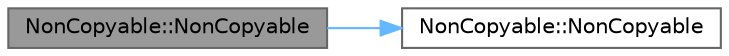digraph "NonCopyable::NonCopyable"
{
 // LATEX_PDF_SIZE
  bgcolor="transparent";
  edge [fontname=Helvetica,fontsize=10,labelfontname=Helvetica,labelfontsize=10];
  node [fontname=Helvetica,fontsize=10,shape=box,height=0.2,width=0.4];
  rankdir="LR";
  Node1 [id="Node000001",label="NonCopyable::NonCopyable",height=0.2,width=0.4,color="gray40", fillcolor="grey60", style="filled", fontcolor="black",tooltip=" "];
  Node1 -> Node2 [id="edge2_Node000001_Node000002",color="steelblue1",style="solid",tooltip=" "];
  Node2 [id="Node000002",label="NonCopyable::NonCopyable",height=0.2,width=0.4,color="grey40", fillcolor="white", style="filled",URL="$class_non_copyable.html#aca9b4d7789282ce2af55d73468edaf2b",tooltip=" "];
}
